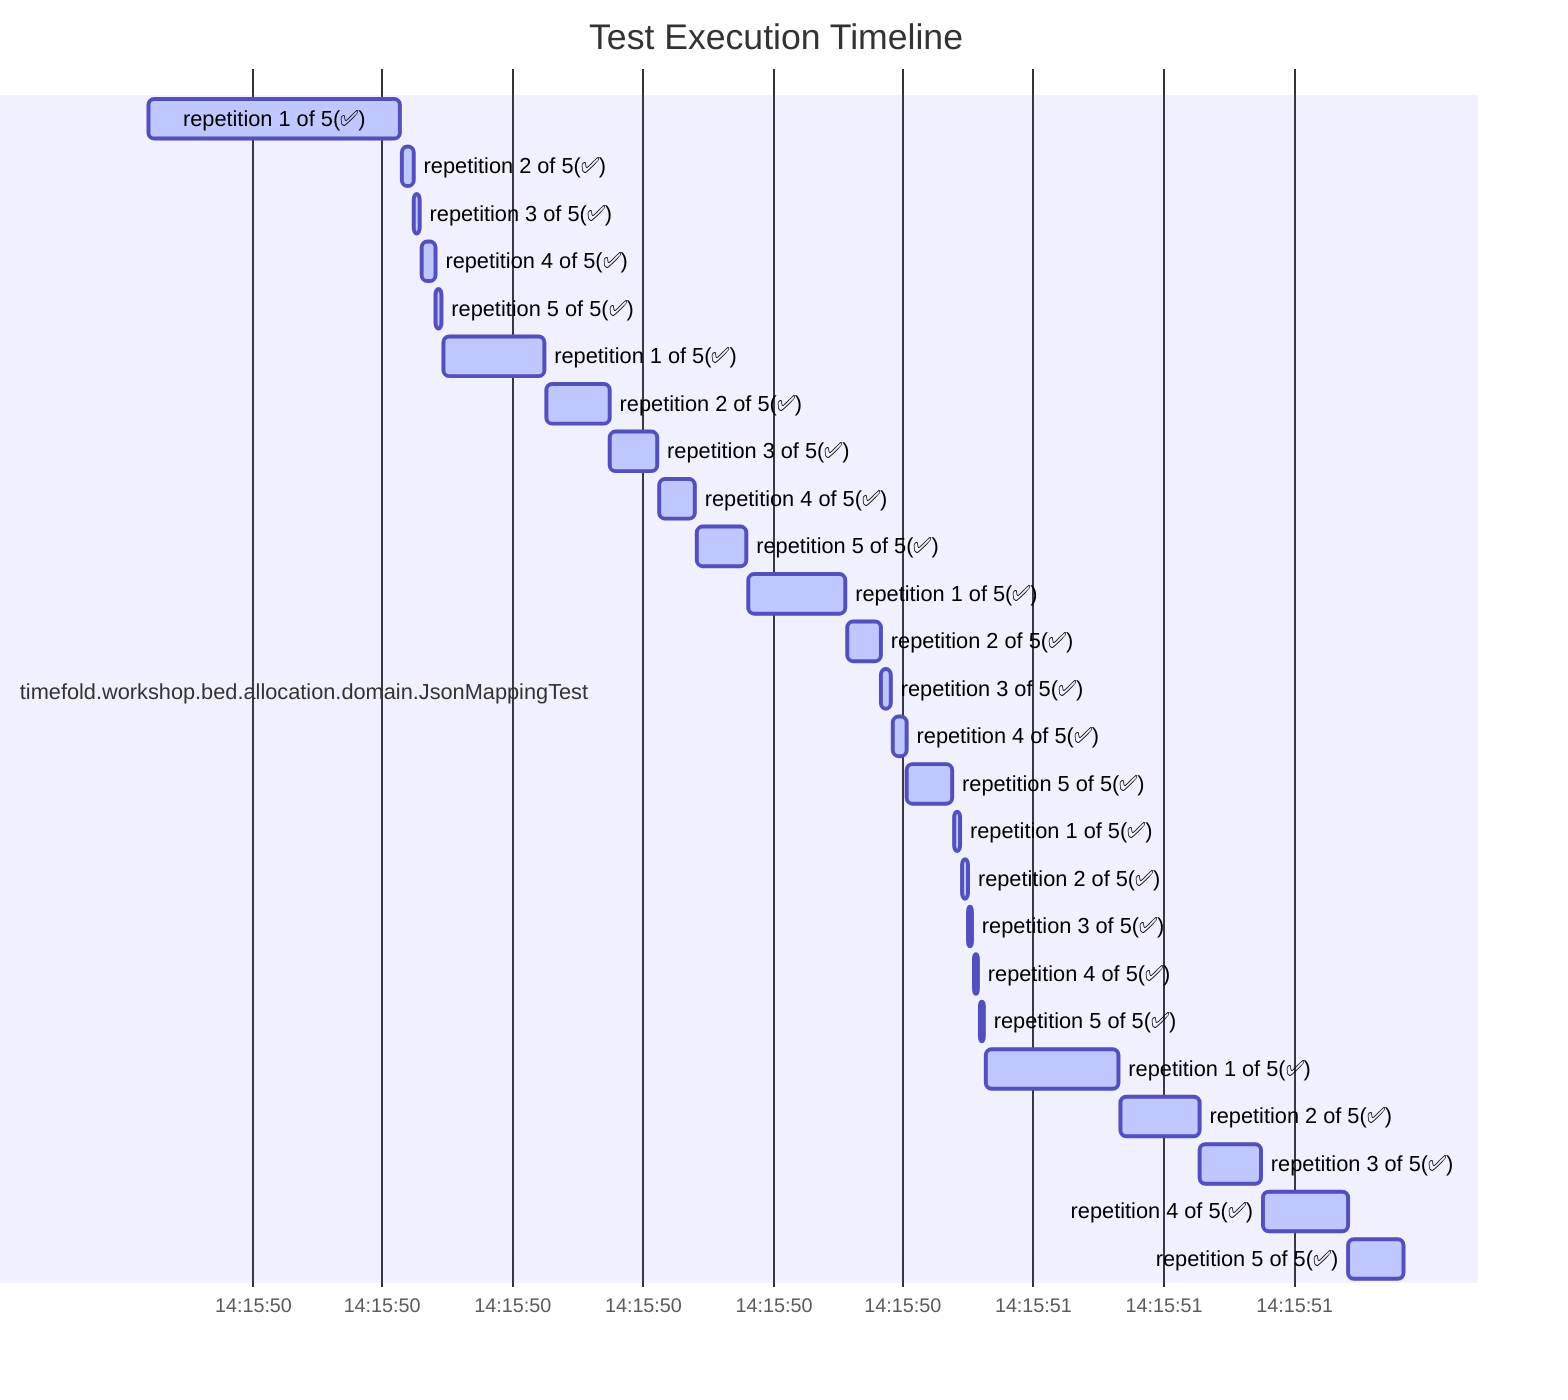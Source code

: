 gantt
    title Test Execution Timeline
    dateFormat YYYY-MM-DDTHH:mm:ss.SSS
    axisFormat %H:%M:%S
    section timefold.workshop.bed.allocation.domain.JsonMappingTest
        repetition 1 of 5(✅): active, 2025-06-02T14:15:50.320605Z, 193ms
        repetition 2 of 5(✅): active, 2025-06-02T14:15:50.514587Z, 9ms
        repetition 3 of 5(✅): active, 2025-06-02T14:15:50.524879Z, 5ms
        repetition 4 of 5(✅): active, 2025-06-02T14:15:50.530960Z, 10ms
        repetition 5 of 5(✅): active, 2025-06-02T14:15:50.541657Z, 4ms
        repetition 1 of 5(✅): active, 2025-06-02T14:15:50.547909Z, 77ms
        repetition 2 of 5(✅): active, 2025-06-02T14:15:50.626112Z, 48ms
        repetition 3 of 5(✅): active, 2025-06-02T14:15:50.674798Z, 37ms
        repetition 4 of 5(✅): active, 2025-06-02T14:15:50.712934Z, 27ms
        repetition 5 of 5(✅): active, 2025-06-02T14:15:50.741185Z, 38ms
        repetition 1 of 5(✅): active, 2025-06-02T14:15:50.780741Z, 75ms
        repetition 2 of 5(✅): active, 2025-06-02T14:15:50.856528Z, 26ms
        repetition 3 of 5(✅): active, 2025-06-02T14:15:50.883127Z, 7ms
        repetition 4 of 5(✅): active, 2025-06-02T14:15:50.891427Z, 12ms
        repetition 5 of 5(✅): active, 2025-06-02T14:15:50.903919Z, 35ms
        repetition 1 of 5(✅): active, 2025-06-02T14:15:50.939758Z, 5ms
        repetition 2 of 5(✅): active, 2025-06-02T14:15:50.945948Z, 4ms
        repetition 3 of 5(✅): active, 2025-06-02T14:15:50.950376Z, 3ms
        repetition 4 of 5(✅): active, 2025-06-02T14:15:50.954318Z, 3ms
        repetition 5 of 5(✅): active, 2025-06-02T14:15:50.958548Z, 4ms
        repetition 1 of 5(✅): active, 2025-06-02T14:15:50.963957Z, 102ms
        repetition 2 of 5(✅): active, 2025-06-02T14:15:51.067519Z, 61ms
        repetition 3 of 5(✅): active, 2025-06-02T14:15:51.128905Z, 47ms
        repetition 4 of 5(✅): active, 2025-06-02T14:15:51.176729Z, 65ms
        repetition 5 of 5(✅): active, 2025-06-02T14:15:51.242274Z, 42ms